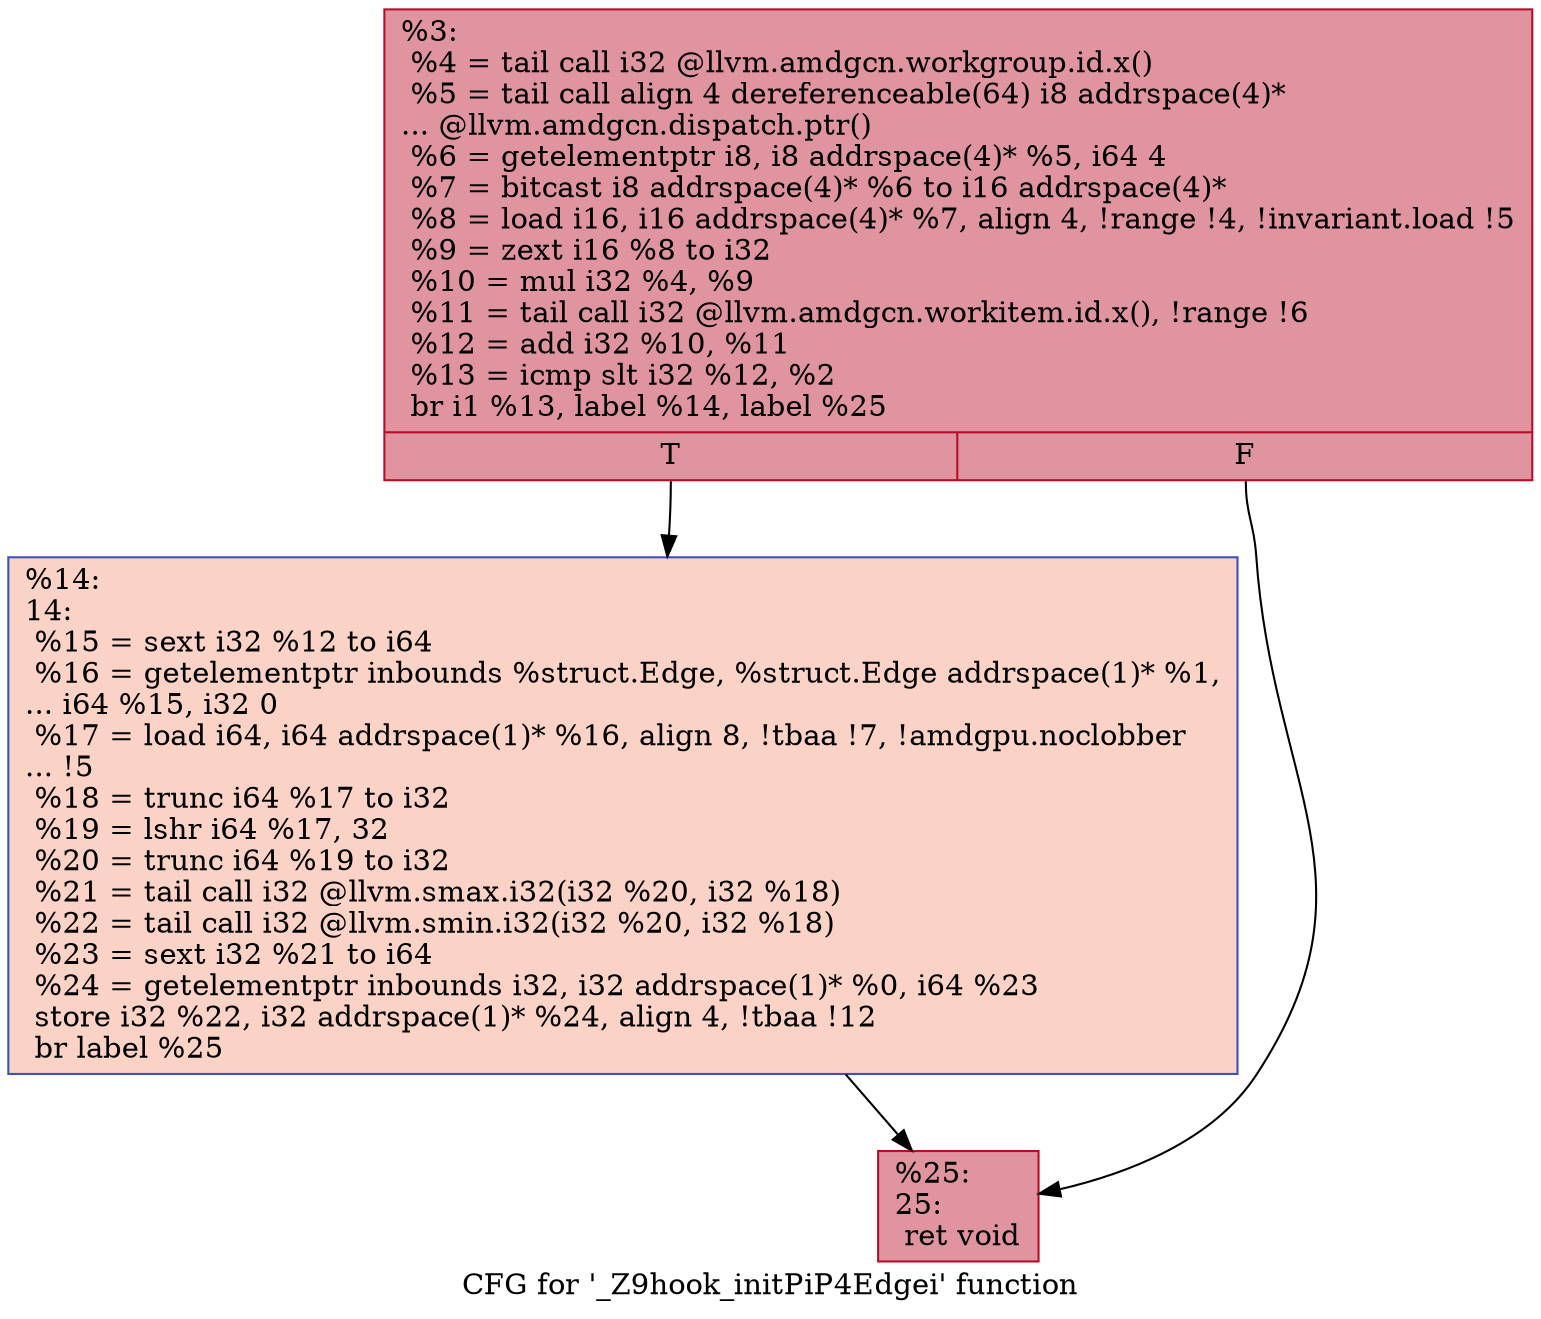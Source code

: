 digraph "CFG for '_Z9hook_initPiP4Edgei' function" {
	label="CFG for '_Z9hook_initPiP4Edgei' function";

	Node0x546cc40 [shape=record,color="#b70d28ff", style=filled, fillcolor="#b70d2870",label="{%3:\l  %4 = tail call i32 @llvm.amdgcn.workgroup.id.x()\l  %5 = tail call align 4 dereferenceable(64) i8 addrspace(4)*\l... @llvm.amdgcn.dispatch.ptr()\l  %6 = getelementptr i8, i8 addrspace(4)* %5, i64 4\l  %7 = bitcast i8 addrspace(4)* %6 to i16 addrspace(4)*\l  %8 = load i16, i16 addrspace(4)* %7, align 4, !range !4, !invariant.load !5\l  %9 = zext i16 %8 to i32\l  %10 = mul i32 %4, %9\l  %11 = tail call i32 @llvm.amdgcn.workitem.id.x(), !range !6\l  %12 = add i32 %10, %11\l  %13 = icmp slt i32 %12, %2\l  br i1 %13, label %14, label %25\l|{<s0>T|<s1>F}}"];
	Node0x546cc40:s0 -> Node0x5471320;
	Node0x546cc40:s1 -> Node0x54713b0;
	Node0x5471320 [shape=record,color="#3d50c3ff", style=filled, fillcolor="#f59c7d70",label="{%14:\l14:                                               \l  %15 = sext i32 %12 to i64\l  %16 = getelementptr inbounds %struct.Edge, %struct.Edge addrspace(1)* %1,\l... i64 %15, i32 0\l  %17 = load i64, i64 addrspace(1)* %16, align 8, !tbaa !7, !amdgpu.noclobber\l... !5\l  %18 = trunc i64 %17 to i32\l  %19 = lshr i64 %17, 32\l  %20 = trunc i64 %19 to i32\l  %21 = tail call i32 @llvm.smax.i32(i32 %20, i32 %18)\l  %22 = tail call i32 @llvm.smin.i32(i32 %20, i32 %18)\l  %23 = sext i32 %21 to i64\l  %24 = getelementptr inbounds i32, i32 addrspace(1)* %0, i64 %23\l  store i32 %22, i32 addrspace(1)* %24, align 4, !tbaa !12\l  br label %25\l}"];
	Node0x5471320 -> Node0x54713b0;
	Node0x54713b0 [shape=record,color="#b70d28ff", style=filled, fillcolor="#b70d2870",label="{%25:\l25:                                               \l  ret void\l}"];
}
